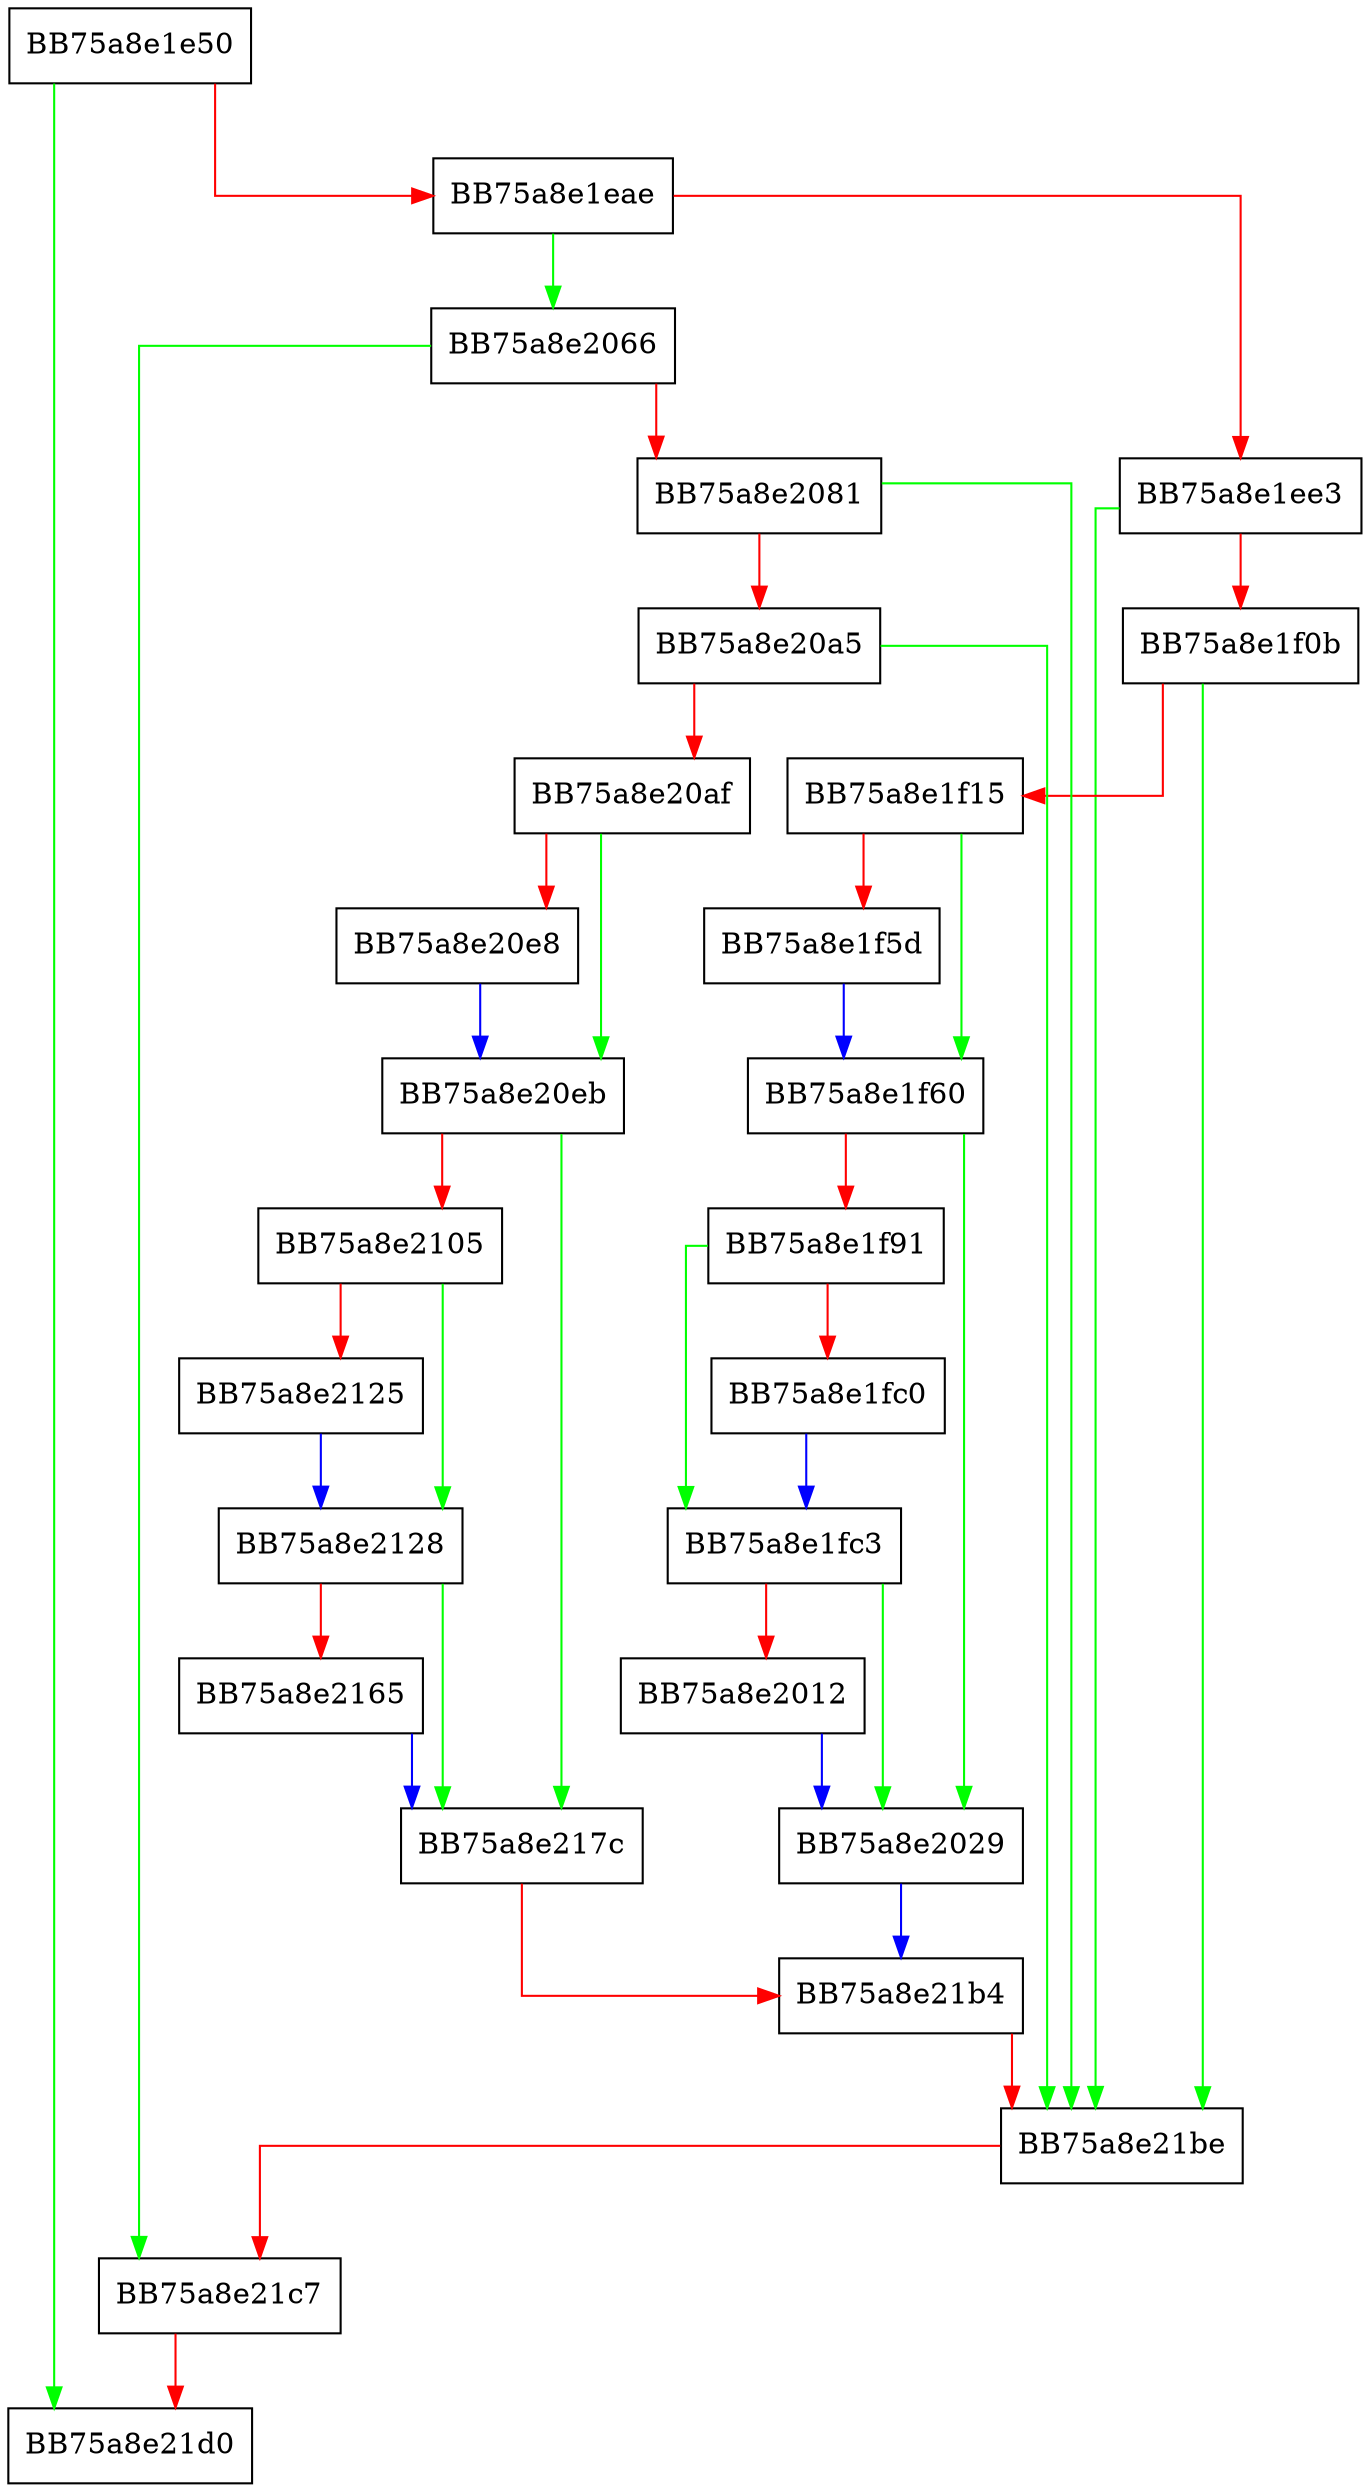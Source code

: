 digraph _make_processed_image_event {
  node [shape="box"];
  graph [splines=ortho];
  BB75a8e1e50 -> BB75a8e21d0 [color="green"];
  BB75a8e1e50 -> BB75a8e1eae [color="red"];
  BB75a8e1eae -> BB75a8e2066 [color="green"];
  BB75a8e1eae -> BB75a8e1ee3 [color="red"];
  BB75a8e1ee3 -> BB75a8e21be [color="green"];
  BB75a8e1ee3 -> BB75a8e1f0b [color="red"];
  BB75a8e1f0b -> BB75a8e21be [color="green"];
  BB75a8e1f0b -> BB75a8e1f15 [color="red"];
  BB75a8e1f15 -> BB75a8e1f60 [color="green"];
  BB75a8e1f15 -> BB75a8e1f5d [color="red"];
  BB75a8e1f5d -> BB75a8e1f60 [color="blue"];
  BB75a8e1f60 -> BB75a8e2029 [color="green"];
  BB75a8e1f60 -> BB75a8e1f91 [color="red"];
  BB75a8e1f91 -> BB75a8e1fc3 [color="green"];
  BB75a8e1f91 -> BB75a8e1fc0 [color="red"];
  BB75a8e1fc0 -> BB75a8e1fc3 [color="blue"];
  BB75a8e1fc3 -> BB75a8e2029 [color="green"];
  BB75a8e1fc3 -> BB75a8e2012 [color="red"];
  BB75a8e2012 -> BB75a8e2029 [color="blue"];
  BB75a8e2029 -> BB75a8e21b4 [color="blue"];
  BB75a8e2066 -> BB75a8e21c7 [color="green"];
  BB75a8e2066 -> BB75a8e2081 [color="red"];
  BB75a8e2081 -> BB75a8e21be [color="green"];
  BB75a8e2081 -> BB75a8e20a5 [color="red"];
  BB75a8e20a5 -> BB75a8e21be [color="green"];
  BB75a8e20a5 -> BB75a8e20af [color="red"];
  BB75a8e20af -> BB75a8e20eb [color="green"];
  BB75a8e20af -> BB75a8e20e8 [color="red"];
  BB75a8e20e8 -> BB75a8e20eb [color="blue"];
  BB75a8e20eb -> BB75a8e217c [color="green"];
  BB75a8e20eb -> BB75a8e2105 [color="red"];
  BB75a8e2105 -> BB75a8e2128 [color="green"];
  BB75a8e2105 -> BB75a8e2125 [color="red"];
  BB75a8e2125 -> BB75a8e2128 [color="blue"];
  BB75a8e2128 -> BB75a8e217c [color="green"];
  BB75a8e2128 -> BB75a8e2165 [color="red"];
  BB75a8e2165 -> BB75a8e217c [color="blue"];
  BB75a8e217c -> BB75a8e21b4 [color="red"];
  BB75a8e21b4 -> BB75a8e21be [color="red"];
  BB75a8e21be -> BB75a8e21c7 [color="red"];
  BB75a8e21c7 -> BB75a8e21d0 [color="red"];
}